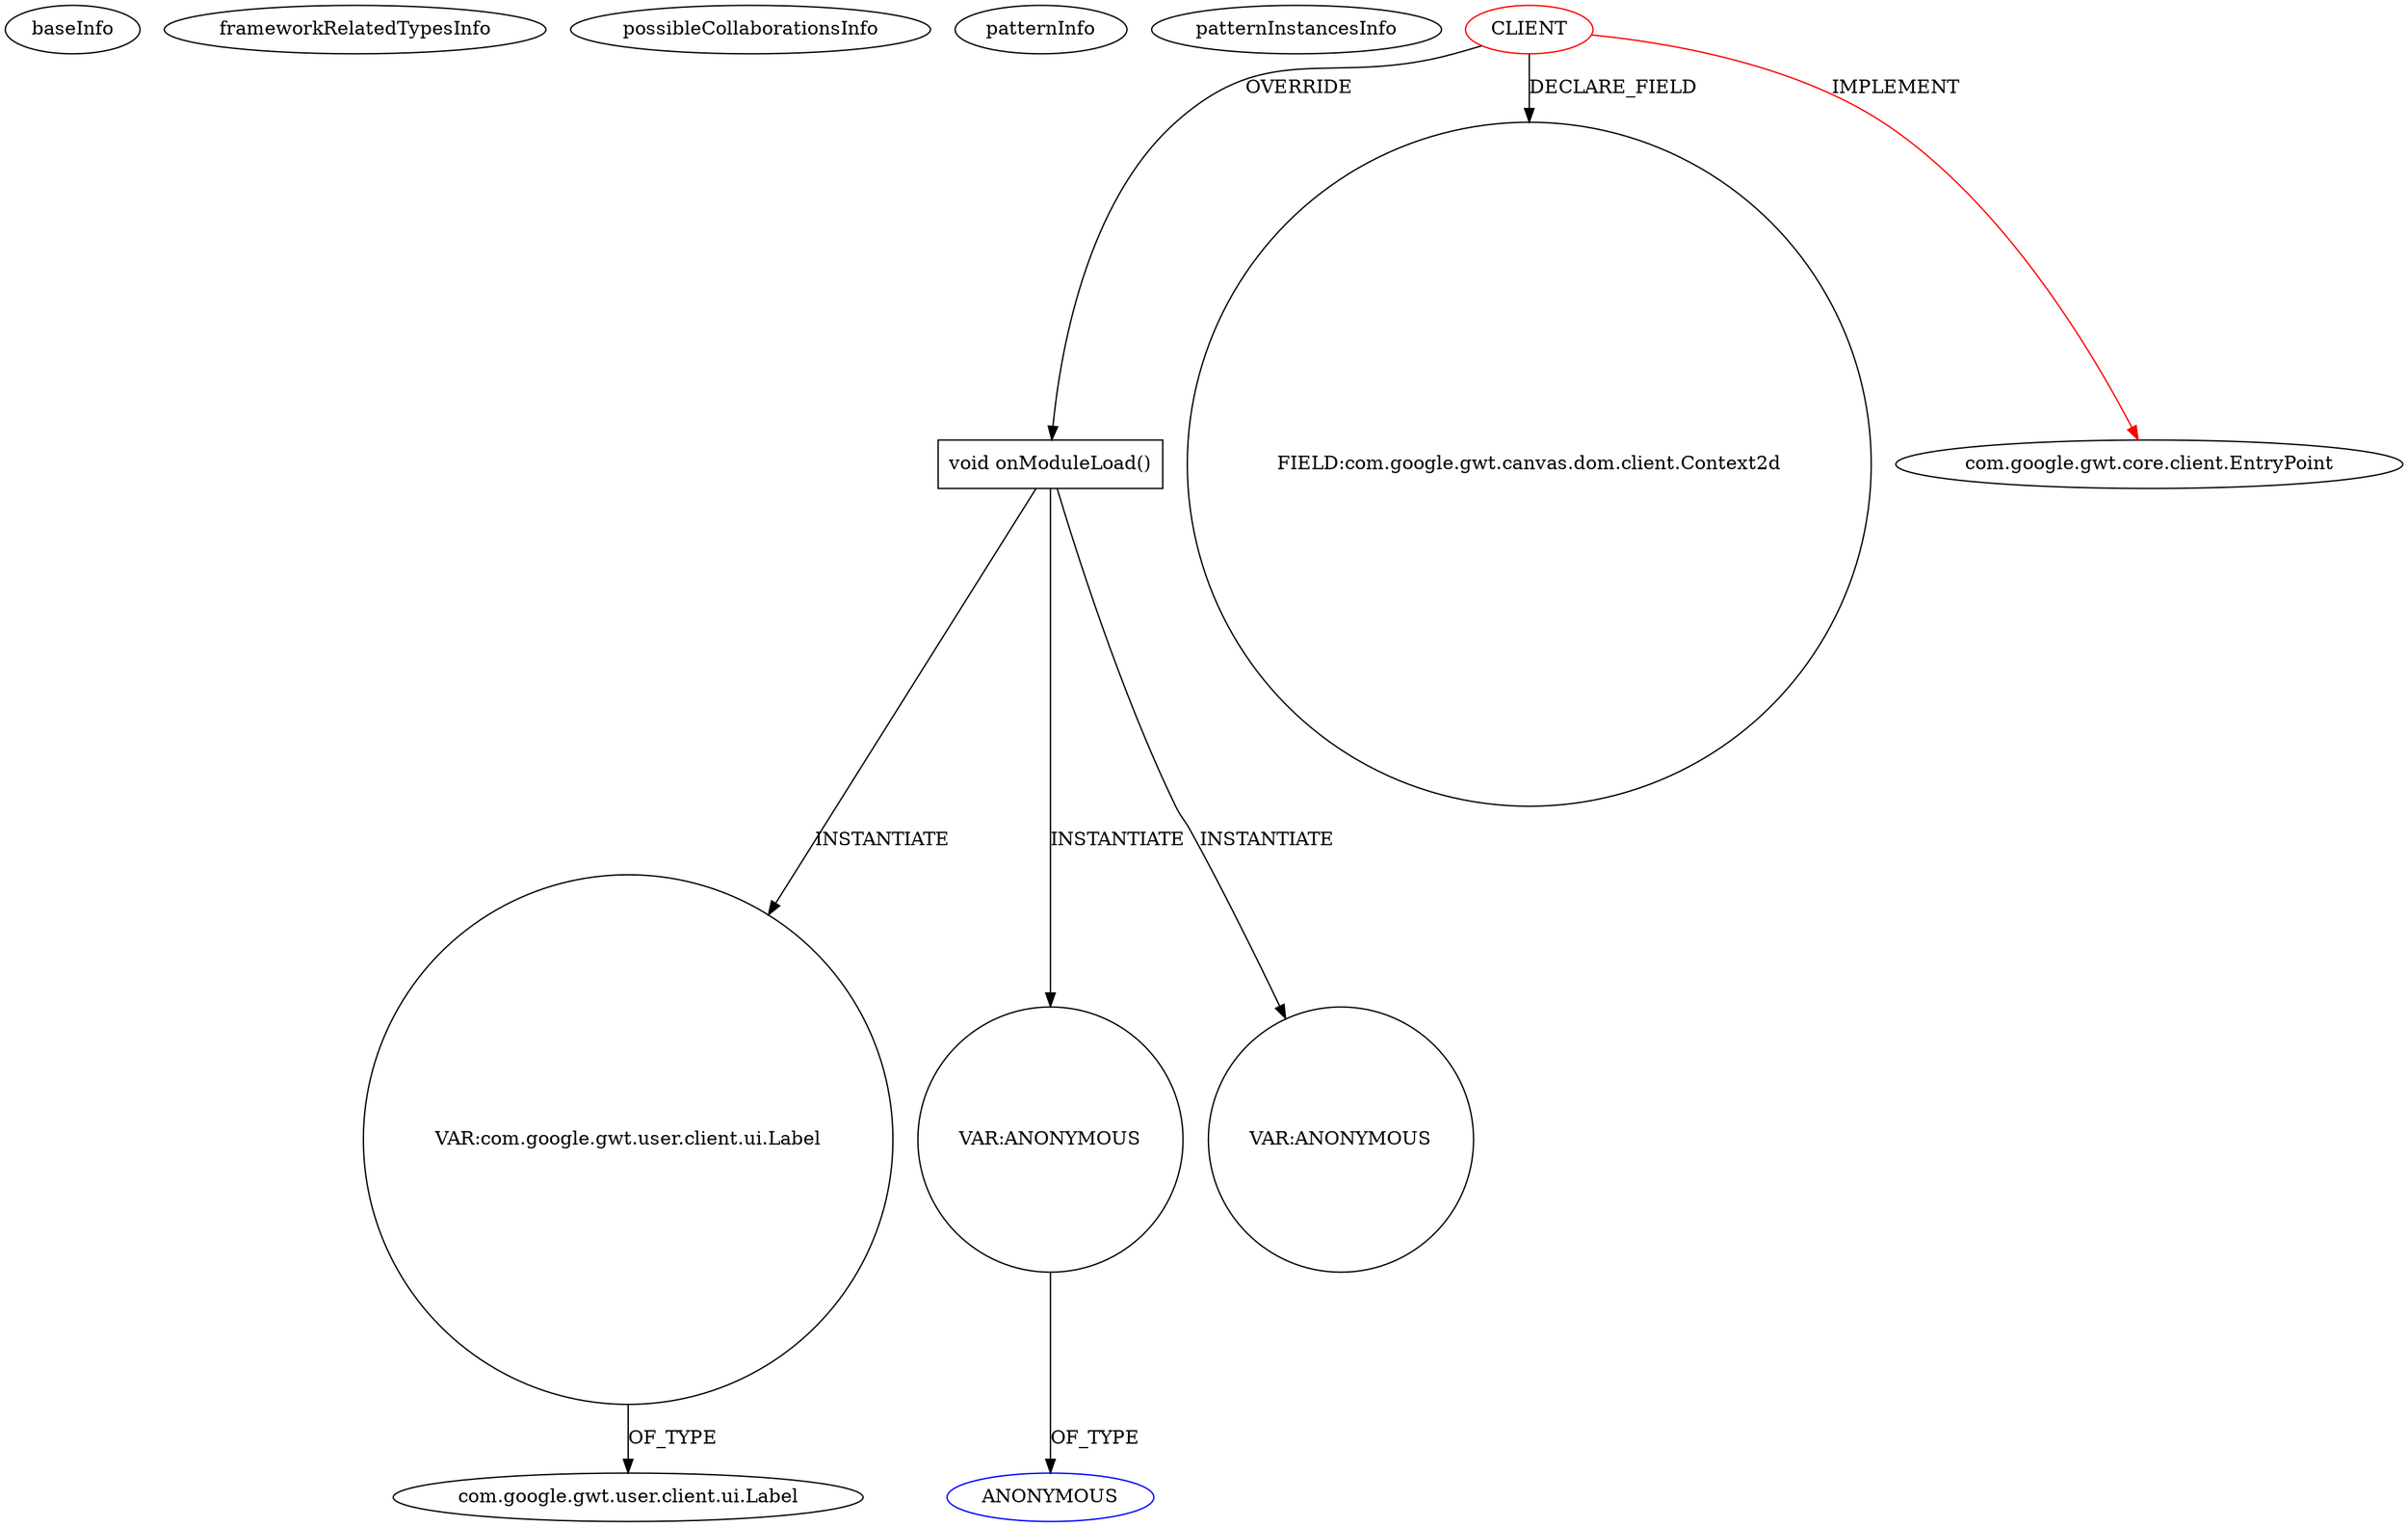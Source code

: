 digraph {
baseInfo[graphId=146,category="pattern",isAnonymous=false,possibleRelation=false]
frameworkRelatedTypesInfo[0="com.google.gwt.core.client.EntryPoint"]
possibleCollaborationsInfo[]
patternInfo[frequency=2.0,patternRootClient=0]
patternInstancesInfo[0="rafalrusin-rbvis~/rafalrusin-rbvis/rbvis-master/src/rbvis/client/Rbvis.java~Rbvis~4325",1="Tok-Erwin~/Tok-Erwin/Erwin-master/src/main/java/erwin/client/Erwin.java~Erwin~388"]
44[label="void onModuleLoad()",vertexType="OVERRIDING_METHOD_DECLARATION",isFrameworkType=false,shape=box]
0[label="CLIENT",vertexType="ROOT_CLIENT_CLASS_DECLARATION",isFrameworkType=false,color=red]
12[label="FIELD:com.google.gwt.canvas.dom.client.Context2d",vertexType="FIELD_DECLARATION",isFrameworkType=false,shape=circle]
66[label="VAR:com.google.gwt.user.client.ui.Label",vertexType="VARIABLE_EXPRESION",isFrameworkType=false,shape=circle]
19[label="com.google.gwt.user.client.ui.Label",vertexType="FRAMEWORK_CLASS_TYPE",isFrameworkType=false]
1[label="com.google.gwt.core.client.EntryPoint",vertexType="FRAMEWORK_INTERFACE_TYPE",isFrameworkType=false]
94[label="VAR:ANONYMOUS",vertexType="VARIABLE_EXPRESION",isFrameworkType=false,shape=circle]
95[label="ANONYMOUS",vertexType="REFERENCE_ANONYMOUS_DECLARATION",isFrameworkType=false,color=blue]
128[label="VAR:ANONYMOUS",vertexType="VARIABLE_EXPRESION",isFrameworkType=false,shape=circle]
44->128[label="INSTANTIATE"]
0->12[label="DECLARE_FIELD"]
66->19[label="OF_TYPE"]
0->1[label="IMPLEMENT",color=red]
44->66[label="INSTANTIATE"]
94->95[label="OF_TYPE"]
0->44[label="OVERRIDE"]
44->94[label="INSTANTIATE"]
}
